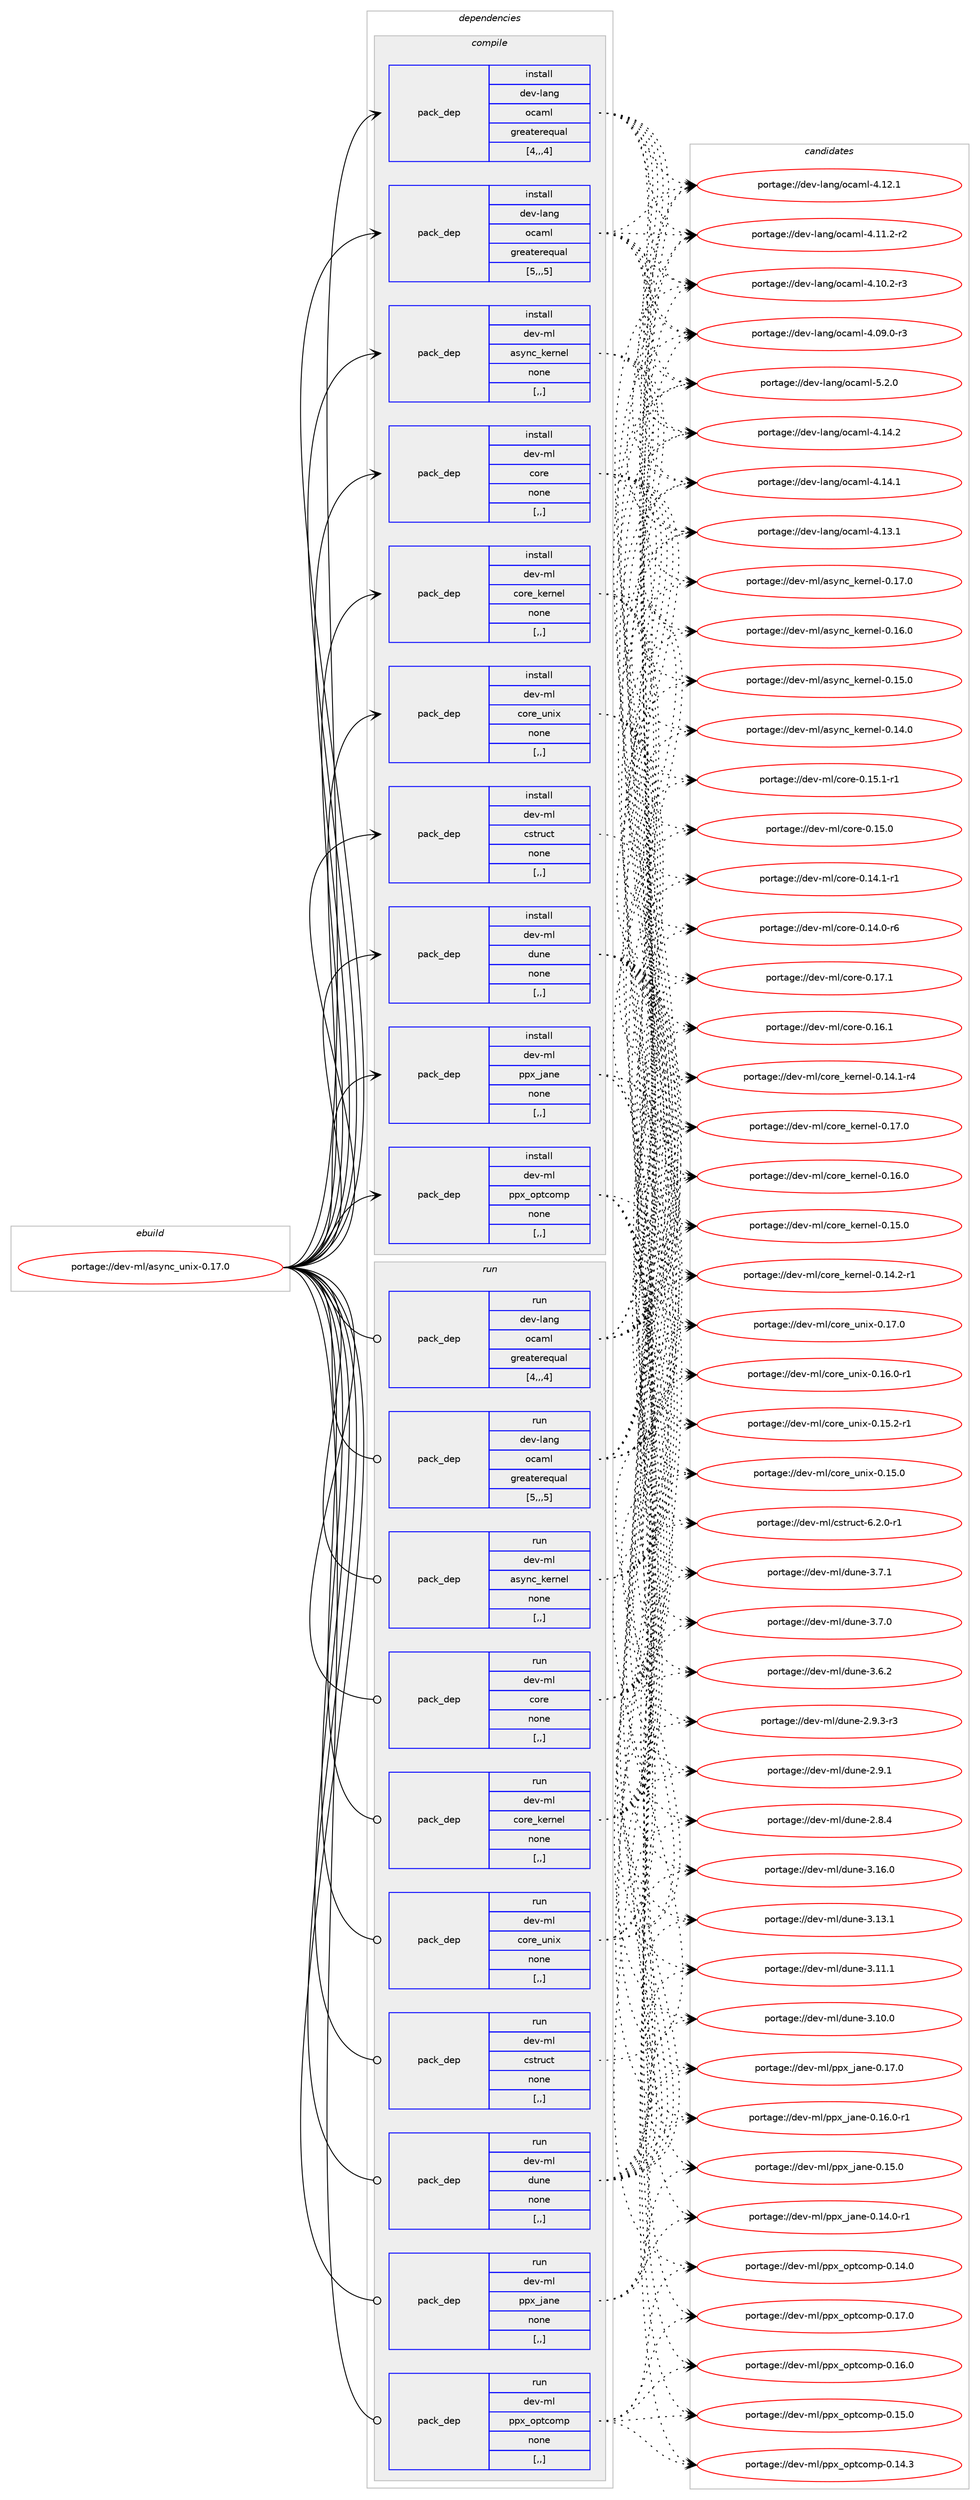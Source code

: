 digraph prolog {

# *************
# Graph options
# *************

newrank=true;
concentrate=true;
compound=true;
graph [rankdir=LR,fontname=Helvetica,fontsize=10,ranksep=1.5];#, ranksep=2.5, nodesep=0.2];
edge  [arrowhead=vee];
node  [fontname=Helvetica,fontsize=10];

# **********
# The ebuild
# **********

subgraph cluster_leftcol {
color=gray;
label=<<i>ebuild</i>>;
id [label="portage://dev-ml/async_unix-0.17.0", color=red, width=4, href="../dev-ml/async_unix-0.17.0.svg"];
}

# ****************
# The dependencies
# ****************

subgraph cluster_midcol {
color=gray;
label=<<i>dependencies</i>>;
subgraph cluster_compile {
fillcolor="#eeeeee";
style=filled;
label=<<i>compile</i>>;
subgraph pack86306 {
dependency116717 [label=<<TABLE BORDER="0" CELLBORDER="1" CELLSPACING="0" CELLPADDING="4" WIDTH="220"><TR><TD ROWSPAN="6" CELLPADDING="30">pack_dep</TD></TR><TR><TD WIDTH="110">install</TD></TR><TR><TD>dev-lang</TD></TR><TR><TD>ocaml</TD></TR><TR><TD>greaterequal</TD></TR><TR><TD>[4,,,4]</TD></TR></TABLE>>, shape=none, color=blue];
}
id:e -> dependency116717:w [weight=20,style="solid",arrowhead="vee"];
subgraph pack86307 {
dependency116718 [label=<<TABLE BORDER="0" CELLBORDER="1" CELLSPACING="0" CELLPADDING="4" WIDTH="220"><TR><TD ROWSPAN="6" CELLPADDING="30">pack_dep</TD></TR><TR><TD WIDTH="110">install</TD></TR><TR><TD>dev-lang</TD></TR><TR><TD>ocaml</TD></TR><TR><TD>greaterequal</TD></TR><TR><TD>[5,,,5]</TD></TR></TABLE>>, shape=none, color=blue];
}
id:e -> dependency116718:w [weight=20,style="solid",arrowhead="vee"];
subgraph pack86308 {
dependency116719 [label=<<TABLE BORDER="0" CELLBORDER="1" CELLSPACING="0" CELLPADDING="4" WIDTH="220"><TR><TD ROWSPAN="6" CELLPADDING="30">pack_dep</TD></TR><TR><TD WIDTH="110">install</TD></TR><TR><TD>dev-ml</TD></TR><TR><TD>async_kernel</TD></TR><TR><TD>none</TD></TR><TR><TD>[,,]</TD></TR></TABLE>>, shape=none, color=blue];
}
id:e -> dependency116719:w [weight=20,style="solid",arrowhead="vee"];
subgraph pack86309 {
dependency116720 [label=<<TABLE BORDER="0" CELLBORDER="1" CELLSPACING="0" CELLPADDING="4" WIDTH="220"><TR><TD ROWSPAN="6" CELLPADDING="30">pack_dep</TD></TR><TR><TD WIDTH="110">install</TD></TR><TR><TD>dev-ml</TD></TR><TR><TD>core</TD></TR><TR><TD>none</TD></TR><TR><TD>[,,]</TD></TR></TABLE>>, shape=none, color=blue];
}
id:e -> dependency116720:w [weight=20,style="solid",arrowhead="vee"];
subgraph pack86310 {
dependency116721 [label=<<TABLE BORDER="0" CELLBORDER="1" CELLSPACING="0" CELLPADDING="4" WIDTH="220"><TR><TD ROWSPAN="6" CELLPADDING="30">pack_dep</TD></TR><TR><TD WIDTH="110">install</TD></TR><TR><TD>dev-ml</TD></TR><TR><TD>core_kernel</TD></TR><TR><TD>none</TD></TR><TR><TD>[,,]</TD></TR></TABLE>>, shape=none, color=blue];
}
id:e -> dependency116721:w [weight=20,style="solid",arrowhead="vee"];
subgraph pack86311 {
dependency116722 [label=<<TABLE BORDER="0" CELLBORDER="1" CELLSPACING="0" CELLPADDING="4" WIDTH="220"><TR><TD ROWSPAN="6" CELLPADDING="30">pack_dep</TD></TR><TR><TD WIDTH="110">install</TD></TR><TR><TD>dev-ml</TD></TR><TR><TD>core_unix</TD></TR><TR><TD>none</TD></TR><TR><TD>[,,]</TD></TR></TABLE>>, shape=none, color=blue];
}
id:e -> dependency116722:w [weight=20,style="solid",arrowhead="vee"];
subgraph pack86312 {
dependency116723 [label=<<TABLE BORDER="0" CELLBORDER="1" CELLSPACING="0" CELLPADDING="4" WIDTH="220"><TR><TD ROWSPAN="6" CELLPADDING="30">pack_dep</TD></TR><TR><TD WIDTH="110">install</TD></TR><TR><TD>dev-ml</TD></TR><TR><TD>cstruct</TD></TR><TR><TD>none</TD></TR><TR><TD>[,,]</TD></TR></TABLE>>, shape=none, color=blue];
}
id:e -> dependency116723:w [weight=20,style="solid",arrowhead="vee"];
subgraph pack86313 {
dependency116724 [label=<<TABLE BORDER="0" CELLBORDER="1" CELLSPACING="0" CELLPADDING="4" WIDTH="220"><TR><TD ROWSPAN="6" CELLPADDING="30">pack_dep</TD></TR><TR><TD WIDTH="110">install</TD></TR><TR><TD>dev-ml</TD></TR><TR><TD>dune</TD></TR><TR><TD>none</TD></TR><TR><TD>[,,]</TD></TR></TABLE>>, shape=none, color=blue];
}
id:e -> dependency116724:w [weight=20,style="solid",arrowhead="vee"];
subgraph pack86314 {
dependency116725 [label=<<TABLE BORDER="0" CELLBORDER="1" CELLSPACING="0" CELLPADDING="4" WIDTH="220"><TR><TD ROWSPAN="6" CELLPADDING="30">pack_dep</TD></TR><TR><TD WIDTH="110">install</TD></TR><TR><TD>dev-ml</TD></TR><TR><TD>ppx_jane</TD></TR><TR><TD>none</TD></TR><TR><TD>[,,]</TD></TR></TABLE>>, shape=none, color=blue];
}
id:e -> dependency116725:w [weight=20,style="solid",arrowhead="vee"];
subgraph pack86315 {
dependency116726 [label=<<TABLE BORDER="0" CELLBORDER="1" CELLSPACING="0" CELLPADDING="4" WIDTH="220"><TR><TD ROWSPAN="6" CELLPADDING="30">pack_dep</TD></TR><TR><TD WIDTH="110">install</TD></TR><TR><TD>dev-ml</TD></TR><TR><TD>ppx_optcomp</TD></TR><TR><TD>none</TD></TR><TR><TD>[,,]</TD></TR></TABLE>>, shape=none, color=blue];
}
id:e -> dependency116726:w [weight=20,style="solid",arrowhead="vee"];
}
subgraph cluster_compileandrun {
fillcolor="#eeeeee";
style=filled;
label=<<i>compile and run</i>>;
}
subgraph cluster_run {
fillcolor="#eeeeee";
style=filled;
label=<<i>run</i>>;
subgraph pack86316 {
dependency116727 [label=<<TABLE BORDER="0" CELLBORDER="1" CELLSPACING="0" CELLPADDING="4" WIDTH="220"><TR><TD ROWSPAN="6" CELLPADDING="30">pack_dep</TD></TR><TR><TD WIDTH="110">run</TD></TR><TR><TD>dev-lang</TD></TR><TR><TD>ocaml</TD></TR><TR><TD>greaterequal</TD></TR><TR><TD>[4,,,4]</TD></TR></TABLE>>, shape=none, color=blue];
}
id:e -> dependency116727:w [weight=20,style="solid",arrowhead="odot"];
subgraph pack86317 {
dependency116728 [label=<<TABLE BORDER="0" CELLBORDER="1" CELLSPACING="0" CELLPADDING="4" WIDTH="220"><TR><TD ROWSPAN="6" CELLPADDING="30">pack_dep</TD></TR><TR><TD WIDTH="110">run</TD></TR><TR><TD>dev-lang</TD></TR><TR><TD>ocaml</TD></TR><TR><TD>greaterequal</TD></TR><TR><TD>[5,,,5]</TD></TR></TABLE>>, shape=none, color=blue];
}
id:e -> dependency116728:w [weight=20,style="solid",arrowhead="odot"];
subgraph pack86318 {
dependency116729 [label=<<TABLE BORDER="0" CELLBORDER="1" CELLSPACING="0" CELLPADDING="4" WIDTH="220"><TR><TD ROWSPAN="6" CELLPADDING="30">pack_dep</TD></TR><TR><TD WIDTH="110">run</TD></TR><TR><TD>dev-ml</TD></TR><TR><TD>async_kernel</TD></TR><TR><TD>none</TD></TR><TR><TD>[,,]</TD></TR></TABLE>>, shape=none, color=blue];
}
id:e -> dependency116729:w [weight=20,style="solid",arrowhead="odot"];
subgraph pack86319 {
dependency116730 [label=<<TABLE BORDER="0" CELLBORDER="1" CELLSPACING="0" CELLPADDING="4" WIDTH="220"><TR><TD ROWSPAN="6" CELLPADDING="30">pack_dep</TD></TR><TR><TD WIDTH="110">run</TD></TR><TR><TD>dev-ml</TD></TR><TR><TD>core</TD></TR><TR><TD>none</TD></TR><TR><TD>[,,]</TD></TR></TABLE>>, shape=none, color=blue];
}
id:e -> dependency116730:w [weight=20,style="solid",arrowhead="odot"];
subgraph pack86320 {
dependency116731 [label=<<TABLE BORDER="0" CELLBORDER="1" CELLSPACING="0" CELLPADDING="4" WIDTH="220"><TR><TD ROWSPAN="6" CELLPADDING="30">pack_dep</TD></TR><TR><TD WIDTH="110">run</TD></TR><TR><TD>dev-ml</TD></TR><TR><TD>core_kernel</TD></TR><TR><TD>none</TD></TR><TR><TD>[,,]</TD></TR></TABLE>>, shape=none, color=blue];
}
id:e -> dependency116731:w [weight=20,style="solid",arrowhead="odot"];
subgraph pack86321 {
dependency116732 [label=<<TABLE BORDER="0" CELLBORDER="1" CELLSPACING="0" CELLPADDING="4" WIDTH="220"><TR><TD ROWSPAN="6" CELLPADDING="30">pack_dep</TD></TR><TR><TD WIDTH="110">run</TD></TR><TR><TD>dev-ml</TD></TR><TR><TD>core_unix</TD></TR><TR><TD>none</TD></TR><TR><TD>[,,]</TD></TR></TABLE>>, shape=none, color=blue];
}
id:e -> dependency116732:w [weight=20,style="solid",arrowhead="odot"];
subgraph pack86322 {
dependency116733 [label=<<TABLE BORDER="0" CELLBORDER="1" CELLSPACING="0" CELLPADDING="4" WIDTH="220"><TR><TD ROWSPAN="6" CELLPADDING="30">pack_dep</TD></TR><TR><TD WIDTH="110">run</TD></TR><TR><TD>dev-ml</TD></TR><TR><TD>cstruct</TD></TR><TR><TD>none</TD></TR><TR><TD>[,,]</TD></TR></TABLE>>, shape=none, color=blue];
}
id:e -> dependency116733:w [weight=20,style="solid",arrowhead="odot"];
subgraph pack86323 {
dependency116734 [label=<<TABLE BORDER="0" CELLBORDER="1" CELLSPACING="0" CELLPADDING="4" WIDTH="220"><TR><TD ROWSPAN="6" CELLPADDING="30">pack_dep</TD></TR><TR><TD WIDTH="110">run</TD></TR><TR><TD>dev-ml</TD></TR><TR><TD>dune</TD></TR><TR><TD>none</TD></TR><TR><TD>[,,]</TD></TR></TABLE>>, shape=none, color=blue];
}
id:e -> dependency116734:w [weight=20,style="solid",arrowhead="odot"];
subgraph pack86324 {
dependency116735 [label=<<TABLE BORDER="0" CELLBORDER="1" CELLSPACING="0" CELLPADDING="4" WIDTH="220"><TR><TD ROWSPAN="6" CELLPADDING="30">pack_dep</TD></TR><TR><TD WIDTH="110">run</TD></TR><TR><TD>dev-ml</TD></TR><TR><TD>ppx_jane</TD></TR><TR><TD>none</TD></TR><TR><TD>[,,]</TD></TR></TABLE>>, shape=none, color=blue];
}
id:e -> dependency116735:w [weight=20,style="solid",arrowhead="odot"];
subgraph pack86325 {
dependency116736 [label=<<TABLE BORDER="0" CELLBORDER="1" CELLSPACING="0" CELLPADDING="4" WIDTH="220"><TR><TD ROWSPAN="6" CELLPADDING="30">pack_dep</TD></TR><TR><TD WIDTH="110">run</TD></TR><TR><TD>dev-ml</TD></TR><TR><TD>ppx_optcomp</TD></TR><TR><TD>none</TD></TR><TR><TD>[,,]</TD></TR></TABLE>>, shape=none, color=blue];
}
id:e -> dependency116736:w [weight=20,style="solid",arrowhead="odot"];
}
}

# **************
# The candidates
# **************

subgraph cluster_choices {
rank=same;
color=gray;
label=<<i>candidates</i>>;

subgraph choice86306 {
color=black;
nodesep=1;
choice1001011184510897110103471119997109108455346504648 [label="portage://dev-lang/ocaml-5.2.0", color=red, width=4,href="../dev-lang/ocaml-5.2.0.svg"];
choice100101118451089711010347111999710910845524649524650 [label="portage://dev-lang/ocaml-4.14.2", color=red, width=4,href="../dev-lang/ocaml-4.14.2.svg"];
choice100101118451089711010347111999710910845524649524649 [label="portage://dev-lang/ocaml-4.14.1", color=red, width=4,href="../dev-lang/ocaml-4.14.1.svg"];
choice100101118451089711010347111999710910845524649514649 [label="portage://dev-lang/ocaml-4.13.1", color=red, width=4,href="../dev-lang/ocaml-4.13.1.svg"];
choice100101118451089711010347111999710910845524649504649 [label="portage://dev-lang/ocaml-4.12.1", color=red, width=4,href="../dev-lang/ocaml-4.12.1.svg"];
choice1001011184510897110103471119997109108455246494946504511450 [label="portage://dev-lang/ocaml-4.11.2-r2", color=red, width=4,href="../dev-lang/ocaml-4.11.2-r2.svg"];
choice1001011184510897110103471119997109108455246494846504511451 [label="portage://dev-lang/ocaml-4.10.2-r3", color=red, width=4,href="../dev-lang/ocaml-4.10.2-r3.svg"];
choice1001011184510897110103471119997109108455246485746484511451 [label="portage://dev-lang/ocaml-4.09.0-r3", color=red, width=4,href="../dev-lang/ocaml-4.09.0-r3.svg"];
dependency116717:e -> choice1001011184510897110103471119997109108455346504648:w [style=dotted,weight="100"];
dependency116717:e -> choice100101118451089711010347111999710910845524649524650:w [style=dotted,weight="100"];
dependency116717:e -> choice100101118451089711010347111999710910845524649524649:w [style=dotted,weight="100"];
dependency116717:e -> choice100101118451089711010347111999710910845524649514649:w [style=dotted,weight="100"];
dependency116717:e -> choice100101118451089711010347111999710910845524649504649:w [style=dotted,weight="100"];
dependency116717:e -> choice1001011184510897110103471119997109108455246494946504511450:w [style=dotted,weight="100"];
dependency116717:e -> choice1001011184510897110103471119997109108455246494846504511451:w [style=dotted,weight="100"];
dependency116717:e -> choice1001011184510897110103471119997109108455246485746484511451:w [style=dotted,weight="100"];
}
subgraph choice86307 {
color=black;
nodesep=1;
choice1001011184510897110103471119997109108455346504648 [label="portage://dev-lang/ocaml-5.2.0", color=red, width=4,href="../dev-lang/ocaml-5.2.0.svg"];
choice100101118451089711010347111999710910845524649524650 [label="portage://dev-lang/ocaml-4.14.2", color=red, width=4,href="../dev-lang/ocaml-4.14.2.svg"];
choice100101118451089711010347111999710910845524649524649 [label="portage://dev-lang/ocaml-4.14.1", color=red, width=4,href="../dev-lang/ocaml-4.14.1.svg"];
choice100101118451089711010347111999710910845524649514649 [label="portage://dev-lang/ocaml-4.13.1", color=red, width=4,href="../dev-lang/ocaml-4.13.1.svg"];
choice100101118451089711010347111999710910845524649504649 [label="portage://dev-lang/ocaml-4.12.1", color=red, width=4,href="../dev-lang/ocaml-4.12.1.svg"];
choice1001011184510897110103471119997109108455246494946504511450 [label="portage://dev-lang/ocaml-4.11.2-r2", color=red, width=4,href="../dev-lang/ocaml-4.11.2-r2.svg"];
choice1001011184510897110103471119997109108455246494846504511451 [label="portage://dev-lang/ocaml-4.10.2-r3", color=red, width=4,href="../dev-lang/ocaml-4.10.2-r3.svg"];
choice1001011184510897110103471119997109108455246485746484511451 [label="portage://dev-lang/ocaml-4.09.0-r3", color=red, width=4,href="../dev-lang/ocaml-4.09.0-r3.svg"];
dependency116718:e -> choice1001011184510897110103471119997109108455346504648:w [style=dotted,weight="100"];
dependency116718:e -> choice100101118451089711010347111999710910845524649524650:w [style=dotted,weight="100"];
dependency116718:e -> choice100101118451089711010347111999710910845524649524649:w [style=dotted,weight="100"];
dependency116718:e -> choice100101118451089711010347111999710910845524649514649:w [style=dotted,weight="100"];
dependency116718:e -> choice100101118451089711010347111999710910845524649504649:w [style=dotted,weight="100"];
dependency116718:e -> choice1001011184510897110103471119997109108455246494946504511450:w [style=dotted,weight="100"];
dependency116718:e -> choice1001011184510897110103471119997109108455246494846504511451:w [style=dotted,weight="100"];
dependency116718:e -> choice1001011184510897110103471119997109108455246485746484511451:w [style=dotted,weight="100"];
}
subgraph choice86308 {
color=black;
nodesep=1;
choice100101118451091084797115121110999510710111411010110845484649554648 [label="portage://dev-ml/async_kernel-0.17.0", color=red, width=4,href="../dev-ml/async_kernel-0.17.0.svg"];
choice100101118451091084797115121110999510710111411010110845484649544648 [label="portage://dev-ml/async_kernel-0.16.0", color=red, width=4,href="../dev-ml/async_kernel-0.16.0.svg"];
choice100101118451091084797115121110999510710111411010110845484649534648 [label="portage://dev-ml/async_kernel-0.15.0", color=red, width=4,href="../dev-ml/async_kernel-0.15.0.svg"];
choice100101118451091084797115121110999510710111411010110845484649524648 [label="portage://dev-ml/async_kernel-0.14.0", color=red, width=4,href="../dev-ml/async_kernel-0.14.0.svg"];
dependency116719:e -> choice100101118451091084797115121110999510710111411010110845484649554648:w [style=dotted,weight="100"];
dependency116719:e -> choice100101118451091084797115121110999510710111411010110845484649544648:w [style=dotted,weight="100"];
dependency116719:e -> choice100101118451091084797115121110999510710111411010110845484649534648:w [style=dotted,weight="100"];
dependency116719:e -> choice100101118451091084797115121110999510710111411010110845484649524648:w [style=dotted,weight="100"];
}
subgraph choice86309 {
color=black;
nodesep=1;
choice10010111845109108479911111410145484649554649 [label="portage://dev-ml/core-0.17.1", color=red, width=4,href="../dev-ml/core-0.17.1.svg"];
choice10010111845109108479911111410145484649544649 [label="portage://dev-ml/core-0.16.1", color=red, width=4,href="../dev-ml/core-0.16.1.svg"];
choice100101118451091084799111114101454846495346494511449 [label="portage://dev-ml/core-0.15.1-r1", color=red, width=4,href="../dev-ml/core-0.15.1-r1.svg"];
choice10010111845109108479911111410145484649534648 [label="portage://dev-ml/core-0.15.0", color=red, width=4,href="../dev-ml/core-0.15.0.svg"];
choice100101118451091084799111114101454846495246494511449 [label="portage://dev-ml/core-0.14.1-r1", color=red, width=4,href="../dev-ml/core-0.14.1-r1.svg"];
choice100101118451091084799111114101454846495246484511454 [label="portage://dev-ml/core-0.14.0-r6", color=red, width=4,href="../dev-ml/core-0.14.0-r6.svg"];
dependency116720:e -> choice10010111845109108479911111410145484649554649:w [style=dotted,weight="100"];
dependency116720:e -> choice10010111845109108479911111410145484649544649:w [style=dotted,weight="100"];
dependency116720:e -> choice100101118451091084799111114101454846495346494511449:w [style=dotted,weight="100"];
dependency116720:e -> choice10010111845109108479911111410145484649534648:w [style=dotted,weight="100"];
dependency116720:e -> choice100101118451091084799111114101454846495246494511449:w [style=dotted,weight="100"];
dependency116720:e -> choice100101118451091084799111114101454846495246484511454:w [style=dotted,weight="100"];
}
subgraph choice86310 {
color=black;
nodesep=1;
choice1001011184510910847991111141019510710111411010110845484649554648 [label="portage://dev-ml/core_kernel-0.17.0", color=red, width=4,href="../dev-ml/core_kernel-0.17.0.svg"];
choice1001011184510910847991111141019510710111411010110845484649544648 [label="portage://dev-ml/core_kernel-0.16.0", color=red, width=4,href="../dev-ml/core_kernel-0.16.0.svg"];
choice1001011184510910847991111141019510710111411010110845484649534648 [label="portage://dev-ml/core_kernel-0.15.0", color=red, width=4,href="../dev-ml/core_kernel-0.15.0.svg"];
choice10010111845109108479911111410195107101114110101108454846495246504511449 [label="portage://dev-ml/core_kernel-0.14.2-r1", color=red, width=4,href="../dev-ml/core_kernel-0.14.2-r1.svg"];
choice10010111845109108479911111410195107101114110101108454846495246494511452 [label="portage://dev-ml/core_kernel-0.14.1-r4", color=red, width=4,href="../dev-ml/core_kernel-0.14.1-r4.svg"];
dependency116721:e -> choice1001011184510910847991111141019510710111411010110845484649554648:w [style=dotted,weight="100"];
dependency116721:e -> choice1001011184510910847991111141019510710111411010110845484649544648:w [style=dotted,weight="100"];
dependency116721:e -> choice1001011184510910847991111141019510710111411010110845484649534648:w [style=dotted,weight="100"];
dependency116721:e -> choice10010111845109108479911111410195107101114110101108454846495246504511449:w [style=dotted,weight="100"];
dependency116721:e -> choice10010111845109108479911111410195107101114110101108454846495246494511452:w [style=dotted,weight="100"];
}
subgraph choice86311 {
color=black;
nodesep=1;
choice1001011184510910847991111141019511711010512045484649554648 [label="portage://dev-ml/core_unix-0.17.0", color=red, width=4,href="../dev-ml/core_unix-0.17.0.svg"];
choice10010111845109108479911111410195117110105120454846495446484511449 [label="portage://dev-ml/core_unix-0.16.0-r1", color=red, width=4,href="../dev-ml/core_unix-0.16.0-r1.svg"];
choice10010111845109108479911111410195117110105120454846495346504511449 [label="portage://dev-ml/core_unix-0.15.2-r1", color=red, width=4,href="../dev-ml/core_unix-0.15.2-r1.svg"];
choice1001011184510910847991111141019511711010512045484649534648 [label="portage://dev-ml/core_unix-0.15.0", color=red, width=4,href="../dev-ml/core_unix-0.15.0.svg"];
dependency116722:e -> choice1001011184510910847991111141019511711010512045484649554648:w [style=dotted,weight="100"];
dependency116722:e -> choice10010111845109108479911111410195117110105120454846495446484511449:w [style=dotted,weight="100"];
dependency116722:e -> choice10010111845109108479911111410195117110105120454846495346504511449:w [style=dotted,weight="100"];
dependency116722:e -> choice1001011184510910847991111141019511711010512045484649534648:w [style=dotted,weight="100"];
}
subgraph choice86312 {
color=black;
nodesep=1;
choice100101118451091084799115116114117991164554465046484511449 [label="portage://dev-ml/cstruct-6.2.0-r1", color=red, width=4,href="../dev-ml/cstruct-6.2.0-r1.svg"];
dependency116723:e -> choice100101118451091084799115116114117991164554465046484511449:w [style=dotted,weight="100"];
}
subgraph choice86313 {
color=black;
nodesep=1;
choice100101118451091084710011711010145514649544648 [label="portage://dev-ml/dune-3.16.0", color=red, width=4,href="../dev-ml/dune-3.16.0.svg"];
choice100101118451091084710011711010145514649514649 [label="portage://dev-ml/dune-3.13.1", color=red, width=4,href="../dev-ml/dune-3.13.1.svg"];
choice100101118451091084710011711010145514649494649 [label="portage://dev-ml/dune-3.11.1", color=red, width=4,href="../dev-ml/dune-3.11.1.svg"];
choice100101118451091084710011711010145514649484648 [label="portage://dev-ml/dune-3.10.0", color=red, width=4,href="../dev-ml/dune-3.10.0.svg"];
choice1001011184510910847100117110101455146554649 [label="portage://dev-ml/dune-3.7.1", color=red, width=4,href="../dev-ml/dune-3.7.1.svg"];
choice1001011184510910847100117110101455146554648 [label="portage://dev-ml/dune-3.7.0", color=red, width=4,href="../dev-ml/dune-3.7.0.svg"];
choice1001011184510910847100117110101455146544650 [label="portage://dev-ml/dune-3.6.2", color=red, width=4,href="../dev-ml/dune-3.6.2.svg"];
choice10010111845109108471001171101014550465746514511451 [label="portage://dev-ml/dune-2.9.3-r3", color=red, width=4,href="../dev-ml/dune-2.9.3-r3.svg"];
choice1001011184510910847100117110101455046574649 [label="portage://dev-ml/dune-2.9.1", color=red, width=4,href="../dev-ml/dune-2.9.1.svg"];
choice1001011184510910847100117110101455046564652 [label="portage://dev-ml/dune-2.8.4", color=red, width=4,href="../dev-ml/dune-2.8.4.svg"];
dependency116724:e -> choice100101118451091084710011711010145514649544648:w [style=dotted,weight="100"];
dependency116724:e -> choice100101118451091084710011711010145514649514649:w [style=dotted,weight="100"];
dependency116724:e -> choice100101118451091084710011711010145514649494649:w [style=dotted,weight="100"];
dependency116724:e -> choice100101118451091084710011711010145514649484648:w [style=dotted,weight="100"];
dependency116724:e -> choice1001011184510910847100117110101455146554649:w [style=dotted,weight="100"];
dependency116724:e -> choice1001011184510910847100117110101455146554648:w [style=dotted,weight="100"];
dependency116724:e -> choice1001011184510910847100117110101455146544650:w [style=dotted,weight="100"];
dependency116724:e -> choice10010111845109108471001171101014550465746514511451:w [style=dotted,weight="100"];
dependency116724:e -> choice1001011184510910847100117110101455046574649:w [style=dotted,weight="100"];
dependency116724:e -> choice1001011184510910847100117110101455046564652:w [style=dotted,weight="100"];
}
subgraph choice86314 {
color=black;
nodesep=1;
choice1001011184510910847112112120951069711010145484649554648 [label="portage://dev-ml/ppx_jane-0.17.0", color=red, width=4,href="../dev-ml/ppx_jane-0.17.0.svg"];
choice10010111845109108471121121209510697110101454846495446484511449 [label="portage://dev-ml/ppx_jane-0.16.0-r1", color=red, width=4,href="../dev-ml/ppx_jane-0.16.0-r1.svg"];
choice1001011184510910847112112120951069711010145484649534648 [label="portage://dev-ml/ppx_jane-0.15.0", color=red, width=4,href="../dev-ml/ppx_jane-0.15.0.svg"];
choice10010111845109108471121121209510697110101454846495246484511449 [label="portage://dev-ml/ppx_jane-0.14.0-r1", color=red, width=4,href="../dev-ml/ppx_jane-0.14.0-r1.svg"];
dependency116725:e -> choice1001011184510910847112112120951069711010145484649554648:w [style=dotted,weight="100"];
dependency116725:e -> choice10010111845109108471121121209510697110101454846495446484511449:w [style=dotted,weight="100"];
dependency116725:e -> choice1001011184510910847112112120951069711010145484649534648:w [style=dotted,weight="100"];
dependency116725:e -> choice10010111845109108471121121209510697110101454846495246484511449:w [style=dotted,weight="100"];
}
subgraph choice86315 {
color=black;
nodesep=1;
choice1001011184510910847112112120951111121169911110911245484649554648 [label="portage://dev-ml/ppx_optcomp-0.17.0", color=red, width=4,href="../dev-ml/ppx_optcomp-0.17.0.svg"];
choice1001011184510910847112112120951111121169911110911245484649544648 [label="portage://dev-ml/ppx_optcomp-0.16.0", color=red, width=4,href="../dev-ml/ppx_optcomp-0.16.0.svg"];
choice1001011184510910847112112120951111121169911110911245484649534648 [label="portage://dev-ml/ppx_optcomp-0.15.0", color=red, width=4,href="../dev-ml/ppx_optcomp-0.15.0.svg"];
choice1001011184510910847112112120951111121169911110911245484649524651 [label="portage://dev-ml/ppx_optcomp-0.14.3", color=red, width=4,href="../dev-ml/ppx_optcomp-0.14.3.svg"];
choice1001011184510910847112112120951111121169911110911245484649524648 [label="portage://dev-ml/ppx_optcomp-0.14.0", color=red, width=4,href="../dev-ml/ppx_optcomp-0.14.0.svg"];
dependency116726:e -> choice1001011184510910847112112120951111121169911110911245484649554648:w [style=dotted,weight="100"];
dependency116726:e -> choice1001011184510910847112112120951111121169911110911245484649544648:w [style=dotted,weight="100"];
dependency116726:e -> choice1001011184510910847112112120951111121169911110911245484649534648:w [style=dotted,weight="100"];
dependency116726:e -> choice1001011184510910847112112120951111121169911110911245484649524651:w [style=dotted,weight="100"];
dependency116726:e -> choice1001011184510910847112112120951111121169911110911245484649524648:w [style=dotted,weight="100"];
}
subgraph choice86316 {
color=black;
nodesep=1;
choice1001011184510897110103471119997109108455346504648 [label="portage://dev-lang/ocaml-5.2.0", color=red, width=4,href="../dev-lang/ocaml-5.2.0.svg"];
choice100101118451089711010347111999710910845524649524650 [label="portage://dev-lang/ocaml-4.14.2", color=red, width=4,href="../dev-lang/ocaml-4.14.2.svg"];
choice100101118451089711010347111999710910845524649524649 [label="portage://dev-lang/ocaml-4.14.1", color=red, width=4,href="../dev-lang/ocaml-4.14.1.svg"];
choice100101118451089711010347111999710910845524649514649 [label="portage://dev-lang/ocaml-4.13.1", color=red, width=4,href="../dev-lang/ocaml-4.13.1.svg"];
choice100101118451089711010347111999710910845524649504649 [label="portage://dev-lang/ocaml-4.12.1", color=red, width=4,href="../dev-lang/ocaml-4.12.1.svg"];
choice1001011184510897110103471119997109108455246494946504511450 [label="portage://dev-lang/ocaml-4.11.2-r2", color=red, width=4,href="../dev-lang/ocaml-4.11.2-r2.svg"];
choice1001011184510897110103471119997109108455246494846504511451 [label="portage://dev-lang/ocaml-4.10.2-r3", color=red, width=4,href="../dev-lang/ocaml-4.10.2-r3.svg"];
choice1001011184510897110103471119997109108455246485746484511451 [label="portage://dev-lang/ocaml-4.09.0-r3", color=red, width=4,href="../dev-lang/ocaml-4.09.0-r3.svg"];
dependency116727:e -> choice1001011184510897110103471119997109108455346504648:w [style=dotted,weight="100"];
dependency116727:e -> choice100101118451089711010347111999710910845524649524650:w [style=dotted,weight="100"];
dependency116727:e -> choice100101118451089711010347111999710910845524649524649:w [style=dotted,weight="100"];
dependency116727:e -> choice100101118451089711010347111999710910845524649514649:w [style=dotted,weight="100"];
dependency116727:e -> choice100101118451089711010347111999710910845524649504649:w [style=dotted,weight="100"];
dependency116727:e -> choice1001011184510897110103471119997109108455246494946504511450:w [style=dotted,weight="100"];
dependency116727:e -> choice1001011184510897110103471119997109108455246494846504511451:w [style=dotted,weight="100"];
dependency116727:e -> choice1001011184510897110103471119997109108455246485746484511451:w [style=dotted,weight="100"];
}
subgraph choice86317 {
color=black;
nodesep=1;
choice1001011184510897110103471119997109108455346504648 [label="portage://dev-lang/ocaml-5.2.0", color=red, width=4,href="../dev-lang/ocaml-5.2.0.svg"];
choice100101118451089711010347111999710910845524649524650 [label="portage://dev-lang/ocaml-4.14.2", color=red, width=4,href="../dev-lang/ocaml-4.14.2.svg"];
choice100101118451089711010347111999710910845524649524649 [label="portage://dev-lang/ocaml-4.14.1", color=red, width=4,href="../dev-lang/ocaml-4.14.1.svg"];
choice100101118451089711010347111999710910845524649514649 [label="portage://dev-lang/ocaml-4.13.1", color=red, width=4,href="../dev-lang/ocaml-4.13.1.svg"];
choice100101118451089711010347111999710910845524649504649 [label="portage://dev-lang/ocaml-4.12.1", color=red, width=4,href="../dev-lang/ocaml-4.12.1.svg"];
choice1001011184510897110103471119997109108455246494946504511450 [label="portage://dev-lang/ocaml-4.11.2-r2", color=red, width=4,href="../dev-lang/ocaml-4.11.2-r2.svg"];
choice1001011184510897110103471119997109108455246494846504511451 [label="portage://dev-lang/ocaml-4.10.2-r3", color=red, width=4,href="../dev-lang/ocaml-4.10.2-r3.svg"];
choice1001011184510897110103471119997109108455246485746484511451 [label="portage://dev-lang/ocaml-4.09.0-r3", color=red, width=4,href="../dev-lang/ocaml-4.09.0-r3.svg"];
dependency116728:e -> choice1001011184510897110103471119997109108455346504648:w [style=dotted,weight="100"];
dependency116728:e -> choice100101118451089711010347111999710910845524649524650:w [style=dotted,weight="100"];
dependency116728:e -> choice100101118451089711010347111999710910845524649524649:w [style=dotted,weight="100"];
dependency116728:e -> choice100101118451089711010347111999710910845524649514649:w [style=dotted,weight="100"];
dependency116728:e -> choice100101118451089711010347111999710910845524649504649:w [style=dotted,weight="100"];
dependency116728:e -> choice1001011184510897110103471119997109108455246494946504511450:w [style=dotted,weight="100"];
dependency116728:e -> choice1001011184510897110103471119997109108455246494846504511451:w [style=dotted,weight="100"];
dependency116728:e -> choice1001011184510897110103471119997109108455246485746484511451:w [style=dotted,weight="100"];
}
subgraph choice86318 {
color=black;
nodesep=1;
choice100101118451091084797115121110999510710111411010110845484649554648 [label="portage://dev-ml/async_kernel-0.17.0", color=red, width=4,href="../dev-ml/async_kernel-0.17.0.svg"];
choice100101118451091084797115121110999510710111411010110845484649544648 [label="portage://dev-ml/async_kernel-0.16.0", color=red, width=4,href="../dev-ml/async_kernel-0.16.0.svg"];
choice100101118451091084797115121110999510710111411010110845484649534648 [label="portage://dev-ml/async_kernel-0.15.0", color=red, width=4,href="../dev-ml/async_kernel-0.15.0.svg"];
choice100101118451091084797115121110999510710111411010110845484649524648 [label="portage://dev-ml/async_kernel-0.14.0", color=red, width=4,href="../dev-ml/async_kernel-0.14.0.svg"];
dependency116729:e -> choice100101118451091084797115121110999510710111411010110845484649554648:w [style=dotted,weight="100"];
dependency116729:e -> choice100101118451091084797115121110999510710111411010110845484649544648:w [style=dotted,weight="100"];
dependency116729:e -> choice100101118451091084797115121110999510710111411010110845484649534648:w [style=dotted,weight="100"];
dependency116729:e -> choice100101118451091084797115121110999510710111411010110845484649524648:w [style=dotted,weight="100"];
}
subgraph choice86319 {
color=black;
nodesep=1;
choice10010111845109108479911111410145484649554649 [label="portage://dev-ml/core-0.17.1", color=red, width=4,href="../dev-ml/core-0.17.1.svg"];
choice10010111845109108479911111410145484649544649 [label="portage://dev-ml/core-0.16.1", color=red, width=4,href="../dev-ml/core-0.16.1.svg"];
choice100101118451091084799111114101454846495346494511449 [label="portage://dev-ml/core-0.15.1-r1", color=red, width=4,href="../dev-ml/core-0.15.1-r1.svg"];
choice10010111845109108479911111410145484649534648 [label="portage://dev-ml/core-0.15.0", color=red, width=4,href="../dev-ml/core-0.15.0.svg"];
choice100101118451091084799111114101454846495246494511449 [label="portage://dev-ml/core-0.14.1-r1", color=red, width=4,href="../dev-ml/core-0.14.1-r1.svg"];
choice100101118451091084799111114101454846495246484511454 [label="portage://dev-ml/core-0.14.0-r6", color=red, width=4,href="../dev-ml/core-0.14.0-r6.svg"];
dependency116730:e -> choice10010111845109108479911111410145484649554649:w [style=dotted,weight="100"];
dependency116730:e -> choice10010111845109108479911111410145484649544649:w [style=dotted,weight="100"];
dependency116730:e -> choice100101118451091084799111114101454846495346494511449:w [style=dotted,weight="100"];
dependency116730:e -> choice10010111845109108479911111410145484649534648:w [style=dotted,weight="100"];
dependency116730:e -> choice100101118451091084799111114101454846495246494511449:w [style=dotted,weight="100"];
dependency116730:e -> choice100101118451091084799111114101454846495246484511454:w [style=dotted,weight="100"];
}
subgraph choice86320 {
color=black;
nodesep=1;
choice1001011184510910847991111141019510710111411010110845484649554648 [label="portage://dev-ml/core_kernel-0.17.0", color=red, width=4,href="../dev-ml/core_kernel-0.17.0.svg"];
choice1001011184510910847991111141019510710111411010110845484649544648 [label="portage://dev-ml/core_kernel-0.16.0", color=red, width=4,href="../dev-ml/core_kernel-0.16.0.svg"];
choice1001011184510910847991111141019510710111411010110845484649534648 [label="portage://dev-ml/core_kernel-0.15.0", color=red, width=4,href="../dev-ml/core_kernel-0.15.0.svg"];
choice10010111845109108479911111410195107101114110101108454846495246504511449 [label="portage://dev-ml/core_kernel-0.14.2-r1", color=red, width=4,href="../dev-ml/core_kernel-0.14.2-r1.svg"];
choice10010111845109108479911111410195107101114110101108454846495246494511452 [label="portage://dev-ml/core_kernel-0.14.1-r4", color=red, width=4,href="../dev-ml/core_kernel-0.14.1-r4.svg"];
dependency116731:e -> choice1001011184510910847991111141019510710111411010110845484649554648:w [style=dotted,weight="100"];
dependency116731:e -> choice1001011184510910847991111141019510710111411010110845484649544648:w [style=dotted,weight="100"];
dependency116731:e -> choice1001011184510910847991111141019510710111411010110845484649534648:w [style=dotted,weight="100"];
dependency116731:e -> choice10010111845109108479911111410195107101114110101108454846495246504511449:w [style=dotted,weight="100"];
dependency116731:e -> choice10010111845109108479911111410195107101114110101108454846495246494511452:w [style=dotted,weight="100"];
}
subgraph choice86321 {
color=black;
nodesep=1;
choice1001011184510910847991111141019511711010512045484649554648 [label="portage://dev-ml/core_unix-0.17.0", color=red, width=4,href="../dev-ml/core_unix-0.17.0.svg"];
choice10010111845109108479911111410195117110105120454846495446484511449 [label="portage://dev-ml/core_unix-0.16.0-r1", color=red, width=4,href="../dev-ml/core_unix-0.16.0-r1.svg"];
choice10010111845109108479911111410195117110105120454846495346504511449 [label="portage://dev-ml/core_unix-0.15.2-r1", color=red, width=4,href="../dev-ml/core_unix-0.15.2-r1.svg"];
choice1001011184510910847991111141019511711010512045484649534648 [label="portage://dev-ml/core_unix-0.15.0", color=red, width=4,href="../dev-ml/core_unix-0.15.0.svg"];
dependency116732:e -> choice1001011184510910847991111141019511711010512045484649554648:w [style=dotted,weight="100"];
dependency116732:e -> choice10010111845109108479911111410195117110105120454846495446484511449:w [style=dotted,weight="100"];
dependency116732:e -> choice10010111845109108479911111410195117110105120454846495346504511449:w [style=dotted,weight="100"];
dependency116732:e -> choice1001011184510910847991111141019511711010512045484649534648:w [style=dotted,weight="100"];
}
subgraph choice86322 {
color=black;
nodesep=1;
choice100101118451091084799115116114117991164554465046484511449 [label="portage://dev-ml/cstruct-6.2.0-r1", color=red, width=4,href="../dev-ml/cstruct-6.2.0-r1.svg"];
dependency116733:e -> choice100101118451091084799115116114117991164554465046484511449:w [style=dotted,weight="100"];
}
subgraph choice86323 {
color=black;
nodesep=1;
choice100101118451091084710011711010145514649544648 [label="portage://dev-ml/dune-3.16.0", color=red, width=4,href="../dev-ml/dune-3.16.0.svg"];
choice100101118451091084710011711010145514649514649 [label="portage://dev-ml/dune-3.13.1", color=red, width=4,href="../dev-ml/dune-3.13.1.svg"];
choice100101118451091084710011711010145514649494649 [label="portage://dev-ml/dune-3.11.1", color=red, width=4,href="../dev-ml/dune-3.11.1.svg"];
choice100101118451091084710011711010145514649484648 [label="portage://dev-ml/dune-3.10.0", color=red, width=4,href="../dev-ml/dune-3.10.0.svg"];
choice1001011184510910847100117110101455146554649 [label="portage://dev-ml/dune-3.7.1", color=red, width=4,href="../dev-ml/dune-3.7.1.svg"];
choice1001011184510910847100117110101455146554648 [label="portage://dev-ml/dune-3.7.0", color=red, width=4,href="../dev-ml/dune-3.7.0.svg"];
choice1001011184510910847100117110101455146544650 [label="portage://dev-ml/dune-3.6.2", color=red, width=4,href="../dev-ml/dune-3.6.2.svg"];
choice10010111845109108471001171101014550465746514511451 [label="portage://dev-ml/dune-2.9.3-r3", color=red, width=4,href="../dev-ml/dune-2.9.3-r3.svg"];
choice1001011184510910847100117110101455046574649 [label="portage://dev-ml/dune-2.9.1", color=red, width=4,href="../dev-ml/dune-2.9.1.svg"];
choice1001011184510910847100117110101455046564652 [label="portage://dev-ml/dune-2.8.4", color=red, width=4,href="../dev-ml/dune-2.8.4.svg"];
dependency116734:e -> choice100101118451091084710011711010145514649544648:w [style=dotted,weight="100"];
dependency116734:e -> choice100101118451091084710011711010145514649514649:w [style=dotted,weight="100"];
dependency116734:e -> choice100101118451091084710011711010145514649494649:w [style=dotted,weight="100"];
dependency116734:e -> choice100101118451091084710011711010145514649484648:w [style=dotted,weight="100"];
dependency116734:e -> choice1001011184510910847100117110101455146554649:w [style=dotted,weight="100"];
dependency116734:e -> choice1001011184510910847100117110101455146554648:w [style=dotted,weight="100"];
dependency116734:e -> choice1001011184510910847100117110101455146544650:w [style=dotted,weight="100"];
dependency116734:e -> choice10010111845109108471001171101014550465746514511451:w [style=dotted,weight="100"];
dependency116734:e -> choice1001011184510910847100117110101455046574649:w [style=dotted,weight="100"];
dependency116734:e -> choice1001011184510910847100117110101455046564652:w [style=dotted,weight="100"];
}
subgraph choice86324 {
color=black;
nodesep=1;
choice1001011184510910847112112120951069711010145484649554648 [label="portage://dev-ml/ppx_jane-0.17.0", color=red, width=4,href="../dev-ml/ppx_jane-0.17.0.svg"];
choice10010111845109108471121121209510697110101454846495446484511449 [label="portage://dev-ml/ppx_jane-0.16.0-r1", color=red, width=4,href="../dev-ml/ppx_jane-0.16.0-r1.svg"];
choice1001011184510910847112112120951069711010145484649534648 [label="portage://dev-ml/ppx_jane-0.15.0", color=red, width=4,href="../dev-ml/ppx_jane-0.15.0.svg"];
choice10010111845109108471121121209510697110101454846495246484511449 [label="portage://dev-ml/ppx_jane-0.14.0-r1", color=red, width=4,href="../dev-ml/ppx_jane-0.14.0-r1.svg"];
dependency116735:e -> choice1001011184510910847112112120951069711010145484649554648:w [style=dotted,weight="100"];
dependency116735:e -> choice10010111845109108471121121209510697110101454846495446484511449:w [style=dotted,weight="100"];
dependency116735:e -> choice1001011184510910847112112120951069711010145484649534648:w [style=dotted,weight="100"];
dependency116735:e -> choice10010111845109108471121121209510697110101454846495246484511449:w [style=dotted,weight="100"];
}
subgraph choice86325 {
color=black;
nodesep=1;
choice1001011184510910847112112120951111121169911110911245484649554648 [label="portage://dev-ml/ppx_optcomp-0.17.0", color=red, width=4,href="../dev-ml/ppx_optcomp-0.17.0.svg"];
choice1001011184510910847112112120951111121169911110911245484649544648 [label="portage://dev-ml/ppx_optcomp-0.16.0", color=red, width=4,href="../dev-ml/ppx_optcomp-0.16.0.svg"];
choice1001011184510910847112112120951111121169911110911245484649534648 [label="portage://dev-ml/ppx_optcomp-0.15.0", color=red, width=4,href="../dev-ml/ppx_optcomp-0.15.0.svg"];
choice1001011184510910847112112120951111121169911110911245484649524651 [label="portage://dev-ml/ppx_optcomp-0.14.3", color=red, width=4,href="../dev-ml/ppx_optcomp-0.14.3.svg"];
choice1001011184510910847112112120951111121169911110911245484649524648 [label="portage://dev-ml/ppx_optcomp-0.14.0", color=red, width=4,href="../dev-ml/ppx_optcomp-0.14.0.svg"];
dependency116736:e -> choice1001011184510910847112112120951111121169911110911245484649554648:w [style=dotted,weight="100"];
dependency116736:e -> choice1001011184510910847112112120951111121169911110911245484649544648:w [style=dotted,weight="100"];
dependency116736:e -> choice1001011184510910847112112120951111121169911110911245484649534648:w [style=dotted,weight="100"];
dependency116736:e -> choice1001011184510910847112112120951111121169911110911245484649524651:w [style=dotted,weight="100"];
dependency116736:e -> choice1001011184510910847112112120951111121169911110911245484649524648:w [style=dotted,weight="100"];
}
}

}
